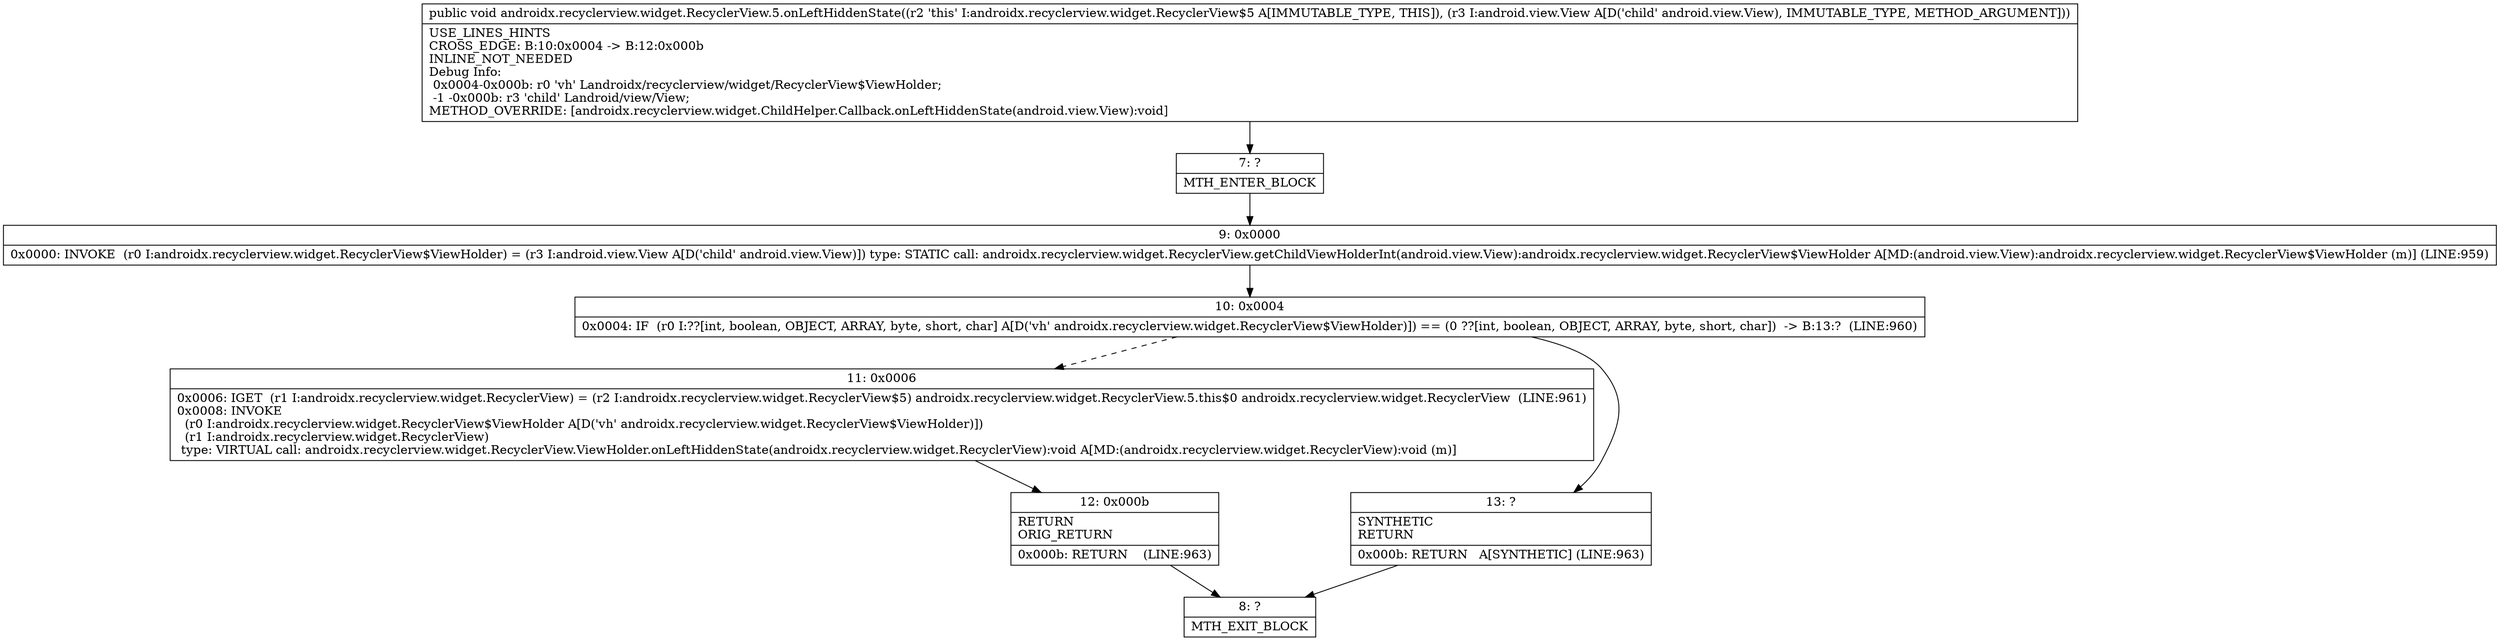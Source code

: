 digraph "CFG forandroidx.recyclerview.widget.RecyclerView.5.onLeftHiddenState(Landroid\/view\/View;)V" {
Node_7 [shape=record,label="{7\:\ ?|MTH_ENTER_BLOCK\l}"];
Node_9 [shape=record,label="{9\:\ 0x0000|0x0000: INVOKE  (r0 I:androidx.recyclerview.widget.RecyclerView$ViewHolder) = (r3 I:android.view.View A[D('child' android.view.View)]) type: STATIC call: androidx.recyclerview.widget.RecyclerView.getChildViewHolderInt(android.view.View):androidx.recyclerview.widget.RecyclerView$ViewHolder A[MD:(android.view.View):androidx.recyclerview.widget.RecyclerView$ViewHolder (m)] (LINE:959)\l}"];
Node_10 [shape=record,label="{10\:\ 0x0004|0x0004: IF  (r0 I:??[int, boolean, OBJECT, ARRAY, byte, short, char] A[D('vh' androidx.recyclerview.widget.RecyclerView$ViewHolder)]) == (0 ??[int, boolean, OBJECT, ARRAY, byte, short, char])  \-\> B:13:?  (LINE:960)\l}"];
Node_11 [shape=record,label="{11\:\ 0x0006|0x0006: IGET  (r1 I:androidx.recyclerview.widget.RecyclerView) = (r2 I:androidx.recyclerview.widget.RecyclerView$5) androidx.recyclerview.widget.RecyclerView.5.this$0 androidx.recyclerview.widget.RecyclerView  (LINE:961)\l0x0008: INVOKE  \l  (r0 I:androidx.recyclerview.widget.RecyclerView$ViewHolder A[D('vh' androidx.recyclerview.widget.RecyclerView$ViewHolder)])\l  (r1 I:androidx.recyclerview.widget.RecyclerView)\l type: VIRTUAL call: androidx.recyclerview.widget.RecyclerView.ViewHolder.onLeftHiddenState(androidx.recyclerview.widget.RecyclerView):void A[MD:(androidx.recyclerview.widget.RecyclerView):void (m)]\l}"];
Node_12 [shape=record,label="{12\:\ 0x000b|RETURN\lORIG_RETURN\l|0x000b: RETURN    (LINE:963)\l}"];
Node_8 [shape=record,label="{8\:\ ?|MTH_EXIT_BLOCK\l}"];
Node_13 [shape=record,label="{13\:\ ?|SYNTHETIC\lRETURN\l|0x000b: RETURN   A[SYNTHETIC] (LINE:963)\l}"];
MethodNode[shape=record,label="{public void androidx.recyclerview.widget.RecyclerView.5.onLeftHiddenState((r2 'this' I:androidx.recyclerview.widget.RecyclerView$5 A[IMMUTABLE_TYPE, THIS]), (r3 I:android.view.View A[D('child' android.view.View), IMMUTABLE_TYPE, METHOD_ARGUMENT]))  | USE_LINES_HINTS\lCROSS_EDGE: B:10:0x0004 \-\> B:12:0x000b\lINLINE_NOT_NEEDED\lDebug Info:\l  0x0004\-0x000b: r0 'vh' Landroidx\/recyclerview\/widget\/RecyclerView$ViewHolder;\l  \-1 \-0x000b: r3 'child' Landroid\/view\/View;\lMETHOD_OVERRIDE: [androidx.recyclerview.widget.ChildHelper.Callback.onLeftHiddenState(android.view.View):void]\l}"];
MethodNode -> Node_7;Node_7 -> Node_9;
Node_9 -> Node_10;
Node_10 -> Node_11[style=dashed];
Node_10 -> Node_13;
Node_11 -> Node_12;
Node_12 -> Node_8;
Node_13 -> Node_8;
}

